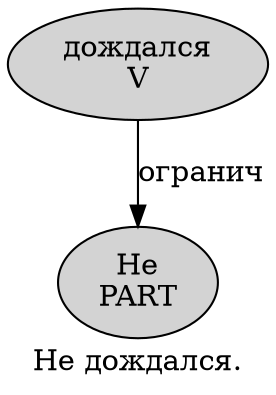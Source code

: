 digraph SENTENCE_3507 {
	graph [label="Не дождался."]
	node [style=filled]
		0 [label="Не
PART" color="" fillcolor=lightgray penwidth=1 shape=ellipse]
		1 [label="дождался
V" color="" fillcolor=lightgray penwidth=1 shape=ellipse]
			1 -> 0 [label="огранич"]
}